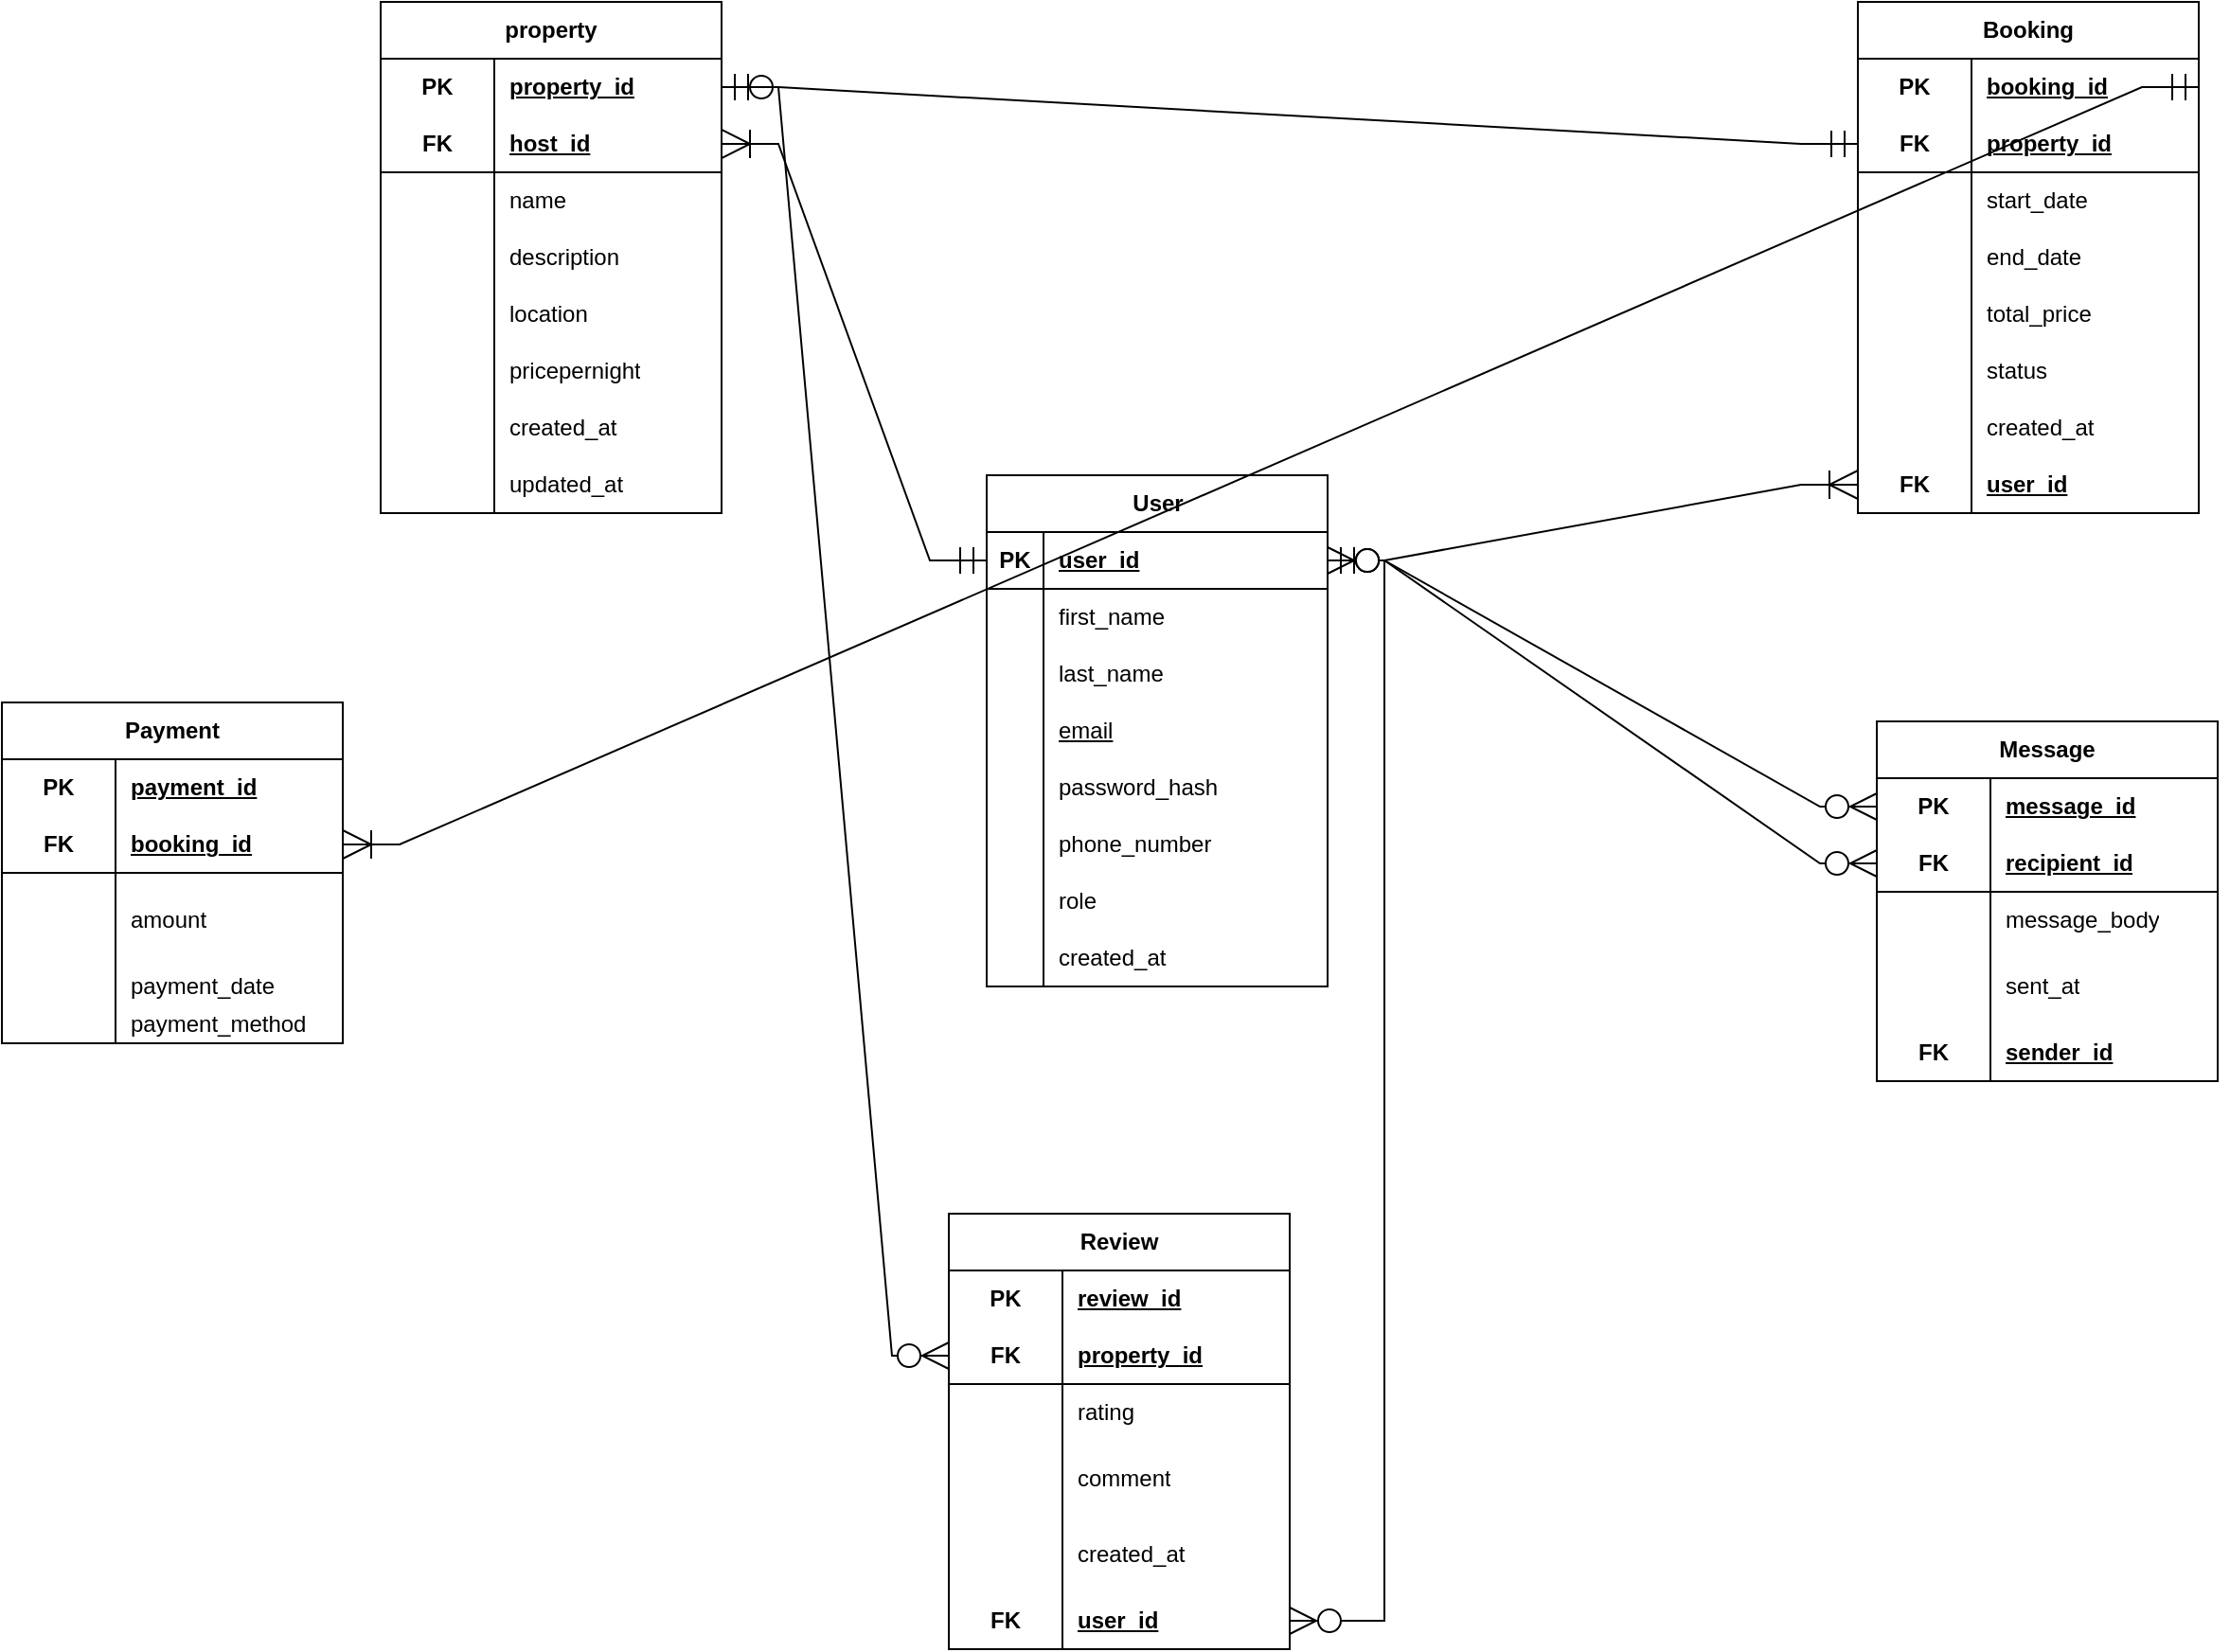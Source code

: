 <mxfile version="28.1.2">
  <diagram name="Page-1" id="nTgNoAx0Y4Q7MEAxv6a3">
    <mxGraphModel dx="1111" dy="509" grid="1" gridSize="10" guides="1" tooltips="1" connect="1" arrows="1" fold="1" page="1" pageScale="0.5" pageWidth="850" pageHeight="1100" math="0" shadow="0">
      <root>
        <mxCell id="0" />
        <mxCell id="1" parent="0" />
        <mxCell id="__OdP_DVCT4EgMqnRxXN-29" value="User" style="shape=table;startSize=30;container=1;collapsible=1;childLayout=tableLayout;fixedRows=1;rowLines=0;fontStyle=1;align=center;resizeLast=1;html=1;" parent="1" vertex="1">
          <mxGeometry x="750" y="280" width="180" height="270" as="geometry" />
        </mxCell>
        <mxCell id="__OdP_DVCT4EgMqnRxXN-30" value="" style="shape=tableRow;horizontal=0;startSize=0;swimlaneHead=0;swimlaneBody=0;fillColor=none;collapsible=0;dropTarget=0;points=[[0,0.5],[1,0.5]];portConstraint=eastwest;top=0;left=0;right=0;bottom=1;" parent="__OdP_DVCT4EgMqnRxXN-29" vertex="1">
          <mxGeometry y="30" width="180" height="30" as="geometry" />
        </mxCell>
        <mxCell id="__OdP_DVCT4EgMqnRxXN-31" value="PK" style="shape=partialRectangle;connectable=0;fillColor=none;top=0;left=0;bottom=0;right=0;fontStyle=1;overflow=hidden;whiteSpace=wrap;html=1;" parent="__OdP_DVCT4EgMqnRxXN-30" vertex="1">
          <mxGeometry width="30" height="30" as="geometry">
            <mxRectangle width="30" height="30" as="alternateBounds" />
          </mxGeometry>
        </mxCell>
        <mxCell id="__OdP_DVCT4EgMqnRxXN-32" value="user_id " style="shape=partialRectangle;connectable=0;fillColor=none;top=0;left=0;bottom=0;right=0;align=left;spacingLeft=6;fontStyle=5;overflow=hidden;whiteSpace=wrap;html=1;" parent="__OdP_DVCT4EgMqnRxXN-30" vertex="1">
          <mxGeometry x="30" width="150" height="30" as="geometry">
            <mxRectangle width="150" height="30" as="alternateBounds" />
          </mxGeometry>
        </mxCell>
        <mxCell id="__OdP_DVCT4EgMqnRxXN-33" value="" style="shape=tableRow;horizontal=0;startSize=0;swimlaneHead=0;swimlaneBody=0;fillColor=none;collapsible=0;dropTarget=0;points=[[0,0.5],[1,0.5]];portConstraint=eastwest;top=0;left=0;right=0;bottom=0;" parent="__OdP_DVCT4EgMqnRxXN-29" vertex="1">
          <mxGeometry y="60" width="180" height="30" as="geometry" />
        </mxCell>
        <mxCell id="__OdP_DVCT4EgMqnRxXN-34" value="" style="shape=partialRectangle;connectable=0;fillColor=none;top=0;left=0;bottom=0;right=0;editable=1;overflow=hidden;whiteSpace=wrap;html=1;" parent="__OdP_DVCT4EgMqnRxXN-33" vertex="1">
          <mxGeometry width="30" height="30" as="geometry">
            <mxRectangle width="30" height="30" as="alternateBounds" />
          </mxGeometry>
        </mxCell>
        <mxCell id="__OdP_DVCT4EgMqnRxXN-35" value="first_name" style="shape=partialRectangle;connectable=0;fillColor=none;top=0;left=0;bottom=0;right=0;align=left;spacingLeft=6;overflow=hidden;whiteSpace=wrap;html=1;" parent="__OdP_DVCT4EgMqnRxXN-33" vertex="1">
          <mxGeometry x="30" width="150" height="30" as="geometry">
            <mxRectangle width="150" height="30" as="alternateBounds" />
          </mxGeometry>
        </mxCell>
        <mxCell id="__OdP_DVCT4EgMqnRxXN-36" value="" style="shape=tableRow;horizontal=0;startSize=0;swimlaneHead=0;swimlaneBody=0;fillColor=none;collapsible=0;dropTarget=0;points=[[0,0.5],[1,0.5]];portConstraint=eastwest;top=0;left=0;right=0;bottom=0;" parent="__OdP_DVCT4EgMqnRxXN-29" vertex="1">
          <mxGeometry y="90" width="180" height="30" as="geometry" />
        </mxCell>
        <mxCell id="__OdP_DVCT4EgMqnRxXN-37" value="" style="shape=partialRectangle;connectable=0;fillColor=none;top=0;left=0;bottom=0;right=0;editable=1;overflow=hidden;whiteSpace=wrap;html=1;" parent="__OdP_DVCT4EgMqnRxXN-36" vertex="1">
          <mxGeometry width="30" height="30" as="geometry">
            <mxRectangle width="30" height="30" as="alternateBounds" />
          </mxGeometry>
        </mxCell>
        <mxCell id="__OdP_DVCT4EgMqnRxXN-38" value="last_name" style="shape=partialRectangle;connectable=0;fillColor=none;top=0;left=0;bottom=0;right=0;align=left;spacingLeft=6;overflow=hidden;whiteSpace=wrap;html=1;" parent="__OdP_DVCT4EgMqnRxXN-36" vertex="1">
          <mxGeometry x="30" width="150" height="30" as="geometry">
            <mxRectangle width="150" height="30" as="alternateBounds" />
          </mxGeometry>
        </mxCell>
        <mxCell id="__OdP_DVCT4EgMqnRxXN-39" value="" style="shape=tableRow;horizontal=0;startSize=0;swimlaneHead=0;swimlaneBody=0;fillColor=none;collapsible=0;dropTarget=0;points=[[0,0.5],[1,0.5]];portConstraint=eastwest;top=0;left=0;right=0;bottom=0;" parent="__OdP_DVCT4EgMqnRxXN-29" vertex="1">
          <mxGeometry y="120" width="180" height="30" as="geometry" />
        </mxCell>
        <mxCell id="__OdP_DVCT4EgMqnRxXN-40" value="" style="shape=partialRectangle;connectable=0;fillColor=none;top=0;left=0;bottom=0;right=0;editable=1;overflow=hidden;whiteSpace=wrap;html=1;" parent="__OdP_DVCT4EgMqnRxXN-39" vertex="1">
          <mxGeometry width="30" height="30" as="geometry">
            <mxRectangle width="30" height="30" as="alternateBounds" />
          </mxGeometry>
        </mxCell>
        <mxCell id="__OdP_DVCT4EgMqnRxXN-41" value="&lt;u&gt;email&lt;/u&gt;" style="shape=partialRectangle;connectable=0;fillColor=none;top=0;left=0;bottom=0;right=0;align=left;spacingLeft=6;overflow=hidden;whiteSpace=wrap;html=1;" parent="__OdP_DVCT4EgMqnRxXN-39" vertex="1">
          <mxGeometry x="30" width="150" height="30" as="geometry">
            <mxRectangle width="150" height="30" as="alternateBounds" />
          </mxGeometry>
        </mxCell>
        <mxCell id="__OdP_DVCT4EgMqnRxXN-120" value="" style="shape=tableRow;horizontal=0;startSize=0;swimlaneHead=0;swimlaneBody=0;fillColor=none;collapsible=0;dropTarget=0;points=[[0,0.5],[1,0.5]];portConstraint=eastwest;top=0;left=0;right=0;bottom=0;" parent="__OdP_DVCT4EgMqnRxXN-29" vertex="1">
          <mxGeometry y="150" width="180" height="30" as="geometry" />
        </mxCell>
        <mxCell id="__OdP_DVCT4EgMqnRxXN-121" value="" style="shape=partialRectangle;connectable=0;fillColor=none;top=0;left=0;bottom=0;right=0;editable=1;overflow=hidden;whiteSpace=wrap;html=1;" parent="__OdP_DVCT4EgMqnRxXN-120" vertex="1">
          <mxGeometry width="30" height="30" as="geometry">
            <mxRectangle width="30" height="30" as="alternateBounds" />
          </mxGeometry>
        </mxCell>
        <mxCell id="__OdP_DVCT4EgMqnRxXN-122" value="password_hash" style="shape=partialRectangle;connectable=0;fillColor=none;top=0;left=0;bottom=0;right=0;align=left;spacingLeft=6;overflow=hidden;whiteSpace=wrap;html=1;" parent="__OdP_DVCT4EgMqnRxXN-120" vertex="1">
          <mxGeometry x="30" width="150" height="30" as="geometry">
            <mxRectangle width="150" height="30" as="alternateBounds" />
          </mxGeometry>
        </mxCell>
        <mxCell id="__OdP_DVCT4EgMqnRxXN-123" value="" style="shape=tableRow;horizontal=0;startSize=0;swimlaneHead=0;swimlaneBody=0;fillColor=none;collapsible=0;dropTarget=0;points=[[0,0.5],[1,0.5]];portConstraint=eastwest;top=0;left=0;right=0;bottom=0;" parent="__OdP_DVCT4EgMqnRxXN-29" vertex="1">
          <mxGeometry y="180" width="180" height="30" as="geometry" />
        </mxCell>
        <mxCell id="__OdP_DVCT4EgMqnRxXN-124" value="" style="shape=partialRectangle;connectable=0;fillColor=none;top=0;left=0;bottom=0;right=0;editable=1;overflow=hidden;whiteSpace=wrap;html=1;" parent="__OdP_DVCT4EgMqnRxXN-123" vertex="1">
          <mxGeometry width="30" height="30" as="geometry">
            <mxRectangle width="30" height="30" as="alternateBounds" />
          </mxGeometry>
        </mxCell>
        <mxCell id="__OdP_DVCT4EgMqnRxXN-125" value="phone_number" style="shape=partialRectangle;connectable=0;fillColor=none;top=0;left=0;bottom=0;right=0;align=left;spacingLeft=6;overflow=hidden;whiteSpace=wrap;html=1;" parent="__OdP_DVCT4EgMqnRxXN-123" vertex="1">
          <mxGeometry x="30" width="150" height="30" as="geometry">
            <mxRectangle width="150" height="30" as="alternateBounds" />
          </mxGeometry>
        </mxCell>
        <mxCell id="__OdP_DVCT4EgMqnRxXN-126" value="" style="shape=tableRow;horizontal=0;startSize=0;swimlaneHead=0;swimlaneBody=0;fillColor=none;collapsible=0;dropTarget=0;points=[[0,0.5],[1,0.5]];portConstraint=eastwest;top=0;left=0;right=0;bottom=0;" parent="__OdP_DVCT4EgMqnRxXN-29" vertex="1">
          <mxGeometry y="210" width="180" height="30" as="geometry" />
        </mxCell>
        <mxCell id="__OdP_DVCT4EgMqnRxXN-127" value="" style="shape=partialRectangle;connectable=0;fillColor=none;top=0;left=0;bottom=0;right=0;editable=1;overflow=hidden;whiteSpace=wrap;html=1;" parent="__OdP_DVCT4EgMqnRxXN-126" vertex="1">
          <mxGeometry width="30" height="30" as="geometry">
            <mxRectangle width="30" height="30" as="alternateBounds" />
          </mxGeometry>
        </mxCell>
        <mxCell id="__OdP_DVCT4EgMqnRxXN-128" value="role" style="shape=partialRectangle;connectable=0;fillColor=none;top=0;left=0;bottom=0;right=0;align=left;spacingLeft=6;overflow=hidden;whiteSpace=wrap;html=1;" parent="__OdP_DVCT4EgMqnRxXN-126" vertex="1">
          <mxGeometry x="30" width="150" height="30" as="geometry">
            <mxRectangle width="150" height="30" as="alternateBounds" />
          </mxGeometry>
        </mxCell>
        <mxCell id="__OdP_DVCT4EgMqnRxXN-129" value="" style="shape=tableRow;horizontal=0;startSize=0;swimlaneHead=0;swimlaneBody=0;fillColor=none;collapsible=0;dropTarget=0;points=[[0,0.5],[1,0.5]];portConstraint=eastwest;top=0;left=0;right=0;bottom=0;" parent="__OdP_DVCT4EgMqnRxXN-29" vertex="1">
          <mxGeometry y="240" width="180" height="30" as="geometry" />
        </mxCell>
        <mxCell id="__OdP_DVCT4EgMqnRxXN-130" value="" style="shape=partialRectangle;connectable=0;fillColor=none;top=0;left=0;bottom=0;right=0;editable=1;overflow=hidden;whiteSpace=wrap;html=1;" parent="__OdP_DVCT4EgMqnRxXN-129" vertex="1">
          <mxGeometry width="30" height="30" as="geometry">
            <mxRectangle width="30" height="30" as="alternateBounds" />
          </mxGeometry>
        </mxCell>
        <mxCell id="__OdP_DVCT4EgMqnRxXN-131" value="created_at" style="shape=partialRectangle;connectable=0;fillColor=none;top=0;left=0;bottom=0;right=0;align=left;spacingLeft=6;overflow=hidden;whiteSpace=wrap;html=1;" parent="__OdP_DVCT4EgMqnRxXN-129" vertex="1">
          <mxGeometry x="30" width="150" height="30" as="geometry">
            <mxRectangle width="150" height="30" as="alternateBounds" />
          </mxGeometry>
        </mxCell>
        <mxCell id="__OdP_DVCT4EgMqnRxXN-55" value="property" style="shape=table;startSize=30;container=1;collapsible=1;childLayout=tableLayout;fixedRows=1;rowLines=0;fontStyle=1;align=center;resizeLast=1;html=1;whiteSpace=wrap;" parent="1" vertex="1">
          <mxGeometry x="430" y="30" width="180" height="270" as="geometry" />
        </mxCell>
        <mxCell id="__OdP_DVCT4EgMqnRxXN-56" value="" style="shape=tableRow;horizontal=0;startSize=0;swimlaneHead=0;swimlaneBody=0;fillColor=none;collapsible=0;dropTarget=0;points=[[0,0.5],[1,0.5]];portConstraint=eastwest;top=0;left=0;right=0;bottom=0;html=1;" parent="__OdP_DVCT4EgMqnRxXN-55" vertex="1">
          <mxGeometry y="30" width="180" height="30" as="geometry" />
        </mxCell>
        <mxCell id="__OdP_DVCT4EgMqnRxXN-57" value="PK" style="shape=partialRectangle;connectable=0;fillColor=none;top=0;left=0;bottom=0;right=0;fontStyle=1;overflow=hidden;html=1;whiteSpace=wrap;" parent="__OdP_DVCT4EgMqnRxXN-56" vertex="1">
          <mxGeometry width="60" height="30" as="geometry">
            <mxRectangle width="60" height="30" as="alternateBounds" />
          </mxGeometry>
        </mxCell>
        <mxCell id="__OdP_DVCT4EgMqnRxXN-58" value="property_id" style="shape=partialRectangle;connectable=0;fillColor=none;top=0;left=0;bottom=0;right=0;align=left;spacingLeft=6;fontStyle=5;overflow=hidden;html=1;whiteSpace=wrap;" parent="__OdP_DVCT4EgMqnRxXN-56" vertex="1">
          <mxGeometry x="60" width="120" height="30" as="geometry">
            <mxRectangle width="120" height="30" as="alternateBounds" />
          </mxGeometry>
        </mxCell>
        <mxCell id="__OdP_DVCT4EgMqnRxXN-59" value="" style="shape=tableRow;horizontal=0;startSize=0;swimlaneHead=0;swimlaneBody=0;fillColor=none;collapsible=0;dropTarget=0;points=[[0,0.5],[1,0.5]];portConstraint=eastwest;top=0;left=0;right=0;bottom=1;html=1;" parent="__OdP_DVCT4EgMqnRxXN-55" vertex="1">
          <mxGeometry y="60" width="180" height="30" as="geometry" />
        </mxCell>
        <mxCell id="__OdP_DVCT4EgMqnRxXN-60" value="FK" style="shape=partialRectangle;connectable=0;fillColor=none;top=0;left=0;bottom=0;right=0;fontStyle=1;overflow=hidden;html=1;whiteSpace=wrap;" parent="__OdP_DVCT4EgMqnRxXN-59" vertex="1">
          <mxGeometry width="60" height="30" as="geometry">
            <mxRectangle width="60" height="30" as="alternateBounds" />
          </mxGeometry>
        </mxCell>
        <mxCell id="__OdP_DVCT4EgMqnRxXN-61" value="host_id" style="shape=partialRectangle;connectable=0;fillColor=none;top=0;left=0;bottom=0;right=0;align=left;spacingLeft=6;fontStyle=5;overflow=hidden;html=1;whiteSpace=wrap;" parent="__OdP_DVCT4EgMqnRxXN-59" vertex="1">
          <mxGeometry x="60" width="120" height="30" as="geometry">
            <mxRectangle width="120" height="30" as="alternateBounds" />
          </mxGeometry>
        </mxCell>
        <mxCell id="__OdP_DVCT4EgMqnRxXN-62" value="" style="shape=tableRow;horizontal=0;startSize=0;swimlaneHead=0;swimlaneBody=0;fillColor=none;collapsible=0;dropTarget=0;points=[[0,0.5],[1,0.5]];portConstraint=eastwest;top=0;left=0;right=0;bottom=0;html=1;" parent="__OdP_DVCT4EgMqnRxXN-55" vertex="1">
          <mxGeometry y="90" width="180" height="30" as="geometry" />
        </mxCell>
        <mxCell id="__OdP_DVCT4EgMqnRxXN-63" value="" style="shape=partialRectangle;connectable=0;fillColor=none;top=0;left=0;bottom=0;right=0;editable=1;overflow=hidden;html=1;whiteSpace=wrap;" parent="__OdP_DVCT4EgMqnRxXN-62" vertex="1">
          <mxGeometry width="60" height="30" as="geometry">
            <mxRectangle width="60" height="30" as="alternateBounds" />
          </mxGeometry>
        </mxCell>
        <mxCell id="__OdP_DVCT4EgMqnRxXN-64" value="name" style="shape=partialRectangle;connectable=0;fillColor=none;top=0;left=0;bottom=0;right=0;align=left;spacingLeft=6;overflow=hidden;html=1;whiteSpace=wrap;" parent="__OdP_DVCT4EgMqnRxXN-62" vertex="1">
          <mxGeometry x="60" width="120" height="30" as="geometry">
            <mxRectangle width="120" height="30" as="alternateBounds" />
          </mxGeometry>
        </mxCell>
        <mxCell id="__OdP_DVCT4EgMqnRxXN-65" value="" style="shape=tableRow;horizontal=0;startSize=0;swimlaneHead=0;swimlaneBody=0;fillColor=none;collapsible=0;dropTarget=0;points=[[0,0.5],[1,0.5]];portConstraint=eastwest;top=0;left=0;right=0;bottom=0;html=1;" parent="__OdP_DVCT4EgMqnRxXN-55" vertex="1">
          <mxGeometry y="120" width="180" height="30" as="geometry" />
        </mxCell>
        <mxCell id="__OdP_DVCT4EgMqnRxXN-66" value="" style="shape=partialRectangle;connectable=0;fillColor=none;top=0;left=0;bottom=0;right=0;editable=1;overflow=hidden;html=1;whiteSpace=wrap;" parent="__OdP_DVCT4EgMqnRxXN-65" vertex="1">
          <mxGeometry width="60" height="30" as="geometry">
            <mxRectangle width="60" height="30" as="alternateBounds" />
          </mxGeometry>
        </mxCell>
        <mxCell id="__OdP_DVCT4EgMqnRxXN-67" value="description" style="shape=partialRectangle;connectable=0;fillColor=none;top=0;left=0;bottom=0;right=0;align=left;spacingLeft=6;overflow=hidden;html=1;whiteSpace=wrap;" parent="__OdP_DVCT4EgMqnRxXN-65" vertex="1">
          <mxGeometry x="60" width="120" height="30" as="geometry">
            <mxRectangle width="120" height="30" as="alternateBounds" />
          </mxGeometry>
        </mxCell>
        <mxCell id="__OdP_DVCT4EgMqnRxXN-132" value="" style="shape=tableRow;horizontal=0;startSize=0;swimlaneHead=0;swimlaneBody=0;fillColor=none;collapsible=0;dropTarget=0;points=[[0,0.5],[1,0.5]];portConstraint=eastwest;top=0;left=0;right=0;bottom=0;html=1;" parent="__OdP_DVCT4EgMqnRxXN-55" vertex="1">
          <mxGeometry y="150" width="180" height="30" as="geometry" />
        </mxCell>
        <mxCell id="__OdP_DVCT4EgMqnRxXN-133" value="" style="shape=partialRectangle;connectable=0;fillColor=none;top=0;left=0;bottom=0;right=0;editable=1;overflow=hidden;html=1;whiteSpace=wrap;" parent="__OdP_DVCT4EgMqnRxXN-132" vertex="1">
          <mxGeometry width="60" height="30" as="geometry">
            <mxRectangle width="60" height="30" as="alternateBounds" />
          </mxGeometry>
        </mxCell>
        <mxCell id="__OdP_DVCT4EgMqnRxXN-134" value="location" style="shape=partialRectangle;connectable=0;fillColor=none;top=0;left=0;bottom=0;right=0;align=left;spacingLeft=6;overflow=hidden;html=1;whiteSpace=wrap;" parent="__OdP_DVCT4EgMqnRxXN-132" vertex="1">
          <mxGeometry x="60" width="120" height="30" as="geometry">
            <mxRectangle width="120" height="30" as="alternateBounds" />
          </mxGeometry>
        </mxCell>
        <mxCell id="__OdP_DVCT4EgMqnRxXN-135" value="" style="shape=tableRow;horizontal=0;startSize=0;swimlaneHead=0;swimlaneBody=0;fillColor=none;collapsible=0;dropTarget=0;points=[[0,0.5],[1,0.5]];portConstraint=eastwest;top=0;left=0;right=0;bottom=0;html=1;" parent="__OdP_DVCT4EgMqnRxXN-55" vertex="1">
          <mxGeometry y="180" width="180" height="30" as="geometry" />
        </mxCell>
        <mxCell id="__OdP_DVCT4EgMqnRxXN-136" value="" style="shape=partialRectangle;connectable=0;fillColor=none;top=0;left=0;bottom=0;right=0;editable=1;overflow=hidden;html=1;whiteSpace=wrap;" parent="__OdP_DVCT4EgMqnRxXN-135" vertex="1">
          <mxGeometry width="60" height="30" as="geometry">
            <mxRectangle width="60" height="30" as="alternateBounds" />
          </mxGeometry>
        </mxCell>
        <mxCell id="__OdP_DVCT4EgMqnRxXN-137" value="pricepernight" style="shape=partialRectangle;connectable=0;fillColor=none;top=0;left=0;bottom=0;right=0;align=left;spacingLeft=6;overflow=hidden;html=1;whiteSpace=wrap;" parent="__OdP_DVCT4EgMqnRxXN-135" vertex="1">
          <mxGeometry x="60" width="120" height="30" as="geometry">
            <mxRectangle width="120" height="30" as="alternateBounds" />
          </mxGeometry>
        </mxCell>
        <mxCell id="__OdP_DVCT4EgMqnRxXN-138" value="" style="shape=tableRow;horizontal=0;startSize=0;swimlaneHead=0;swimlaneBody=0;fillColor=none;collapsible=0;dropTarget=0;points=[[0,0.5],[1,0.5]];portConstraint=eastwest;top=0;left=0;right=0;bottom=0;html=1;" parent="__OdP_DVCT4EgMqnRxXN-55" vertex="1">
          <mxGeometry y="210" width="180" height="30" as="geometry" />
        </mxCell>
        <mxCell id="__OdP_DVCT4EgMqnRxXN-139" value="" style="shape=partialRectangle;connectable=0;fillColor=none;top=0;left=0;bottom=0;right=0;editable=1;overflow=hidden;html=1;whiteSpace=wrap;" parent="__OdP_DVCT4EgMqnRxXN-138" vertex="1">
          <mxGeometry width="60" height="30" as="geometry">
            <mxRectangle width="60" height="30" as="alternateBounds" />
          </mxGeometry>
        </mxCell>
        <mxCell id="__OdP_DVCT4EgMqnRxXN-140" value="created_at" style="shape=partialRectangle;connectable=0;fillColor=none;top=0;left=0;bottom=0;right=0;align=left;spacingLeft=6;overflow=hidden;html=1;whiteSpace=wrap;" parent="__OdP_DVCT4EgMqnRxXN-138" vertex="1">
          <mxGeometry x="60" width="120" height="30" as="geometry">
            <mxRectangle width="120" height="30" as="alternateBounds" />
          </mxGeometry>
        </mxCell>
        <mxCell id="__OdP_DVCT4EgMqnRxXN-141" value="" style="shape=tableRow;horizontal=0;startSize=0;swimlaneHead=0;swimlaneBody=0;fillColor=none;collapsible=0;dropTarget=0;points=[[0,0.5],[1,0.5]];portConstraint=eastwest;top=0;left=0;right=0;bottom=0;html=1;" parent="__OdP_DVCT4EgMqnRxXN-55" vertex="1">
          <mxGeometry y="240" width="180" height="30" as="geometry" />
        </mxCell>
        <mxCell id="__OdP_DVCT4EgMqnRxXN-142" value="" style="shape=partialRectangle;connectable=0;fillColor=none;top=0;left=0;bottom=0;right=0;editable=1;overflow=hidden;html=1;whiteSpace=wrap;" parent="__OdP_DVCT4EgMqnRxXN-141" vertex="1">
          <mxGeometry width="60" height="30" as="geometry">
            <mxRectangle width="60" height="30" as="alternateBounds" />
          </mxGeometry>
        </mxCell>
        <mxCell id="__OdP_DVCT4EgMqnRxXN-143" value="updated_at" style="shape=partialRectangle;connectable=0;fillColor=none;top=0;left=0;bottom=0;right=0;align=left;spacingLeft=6;overflow=hidden;html=1;whiteSpace=wrap;" parent="__OdP_DVCT4EgMqnRxXN-141" vertex="1">
          <mxGeometry x="60" width="120" height="30" as="geometry">
            <mxRectangle width="120" height="30" as="alternateBounds" />
          </mxGeometry>
        </mxCell>
        <mxCell id="__OdP_DVCT4EgMqnRxXN-68" value="Payment" style="shape=table;startSize=30;container=1;collapsible=1;childLayout=tableLayout;fixedRows=1;rowLines=0;fontStyle=1;align=center;resizeLast=1;html=1;whiteSpace=wrap;" parent="1" vertex="1">
          <mxGeometry x="230" y="400" width="180" height="180" as="geometry" />
        </mxCell>
        <mxCell id="__OdP_DVCT4EgMqnRxXN-69" value="" style="shape=tableRow;horizontal=0;startSize=0;swimlaneHead=0;swimlaneBody=0;fillColor=none;collapsible=0;dropTarget=0;points=[[0,0.5],[1,0.5]];portConstraint=eastwest;top=0;left=0;right=0;bottom=0;html=1;" parent="__OdP_DVCT4EgMqnRxXN-68" vertex="1">
          <mxGeometry y="30" width="180" height="30" as="geometry" />
        </mxCell>
        <mxCell id="__OdP_DVCT4EgMqnRxXN-70" value="PK" style="shape=partialRectangle;connectable=0;fillColor=none;top=0;left=0;bottom=0;right=0;fontStyle=1;overflow=hidden;html=1;whiteSpace=wrap;" parent="__OdP_DVCT4EgMqnRxXN-69" vertex="1">
          <mxGeometry width="60" height="30" as="geometry">
            <mxRectangle width="60" height="30" as="alternateBounds" />
          </mxGeometry>
        </mxCell>
        <mxCell id="__OdP_DVCT4EgMqnRxXN-71" value="payment_id" style="shape=partialRectangle;connectable=0;fillColor=none;top=0;left=0;bottom=0;right=0;align=left;spacingLeft=6;fontStyle=5;overflow=hidden;html=1;whiteSpace=wrap;" parent="__OdP_DVCT4EgMqnRxXN-69" vertex="1">
          <mxGeometry x="60" width="120" height="30" as="geometry">
            <mxRectangle width="120" height="30" as="alternateBounds" />
          </mxGeometry>
        </mxCell>
        <mxCell id="__OdP_DVCT4EgMqnRxXN-72" value="" style="shape=tableRow;horizontal=0;startSize=0;swimlaneHead=0;swimlaneBody=0;fillColor=none;collapsible=0;dropTarget=0;points=[[0,0.5],[1,0.5]];portConstraint=eastwest;top=0;left=0;right=0;bottom=1;html=1;" parent="__OdP_DVCT4EgMqnRxXN-68" vertex="1">
          <mxGeometry y="60" width="180" height="30" as="geometry" />
        </mxCell>
        <mxCell id="__OdP_DVCT4EgMqnRxXN-73" value="FK" style="shape=partialRectangle;connectable=0;fillColor=none;top=0;left=0;bottom=0;right=0;fontStyle=1;overflow=hidden;html=1;whiteSpace=wrap;" parent="__OdP_DVCT4EgMqnRxXN-72" vertex="1">
          <mxGeometry width="60" height="30" as="geometry">
            <mxRectangle width="60" height="30" as="alternateBounds" />
          </mxGeometry>
        </mxCell>
        <mxCell id="__OdP_DVCT4EgMqnRxXN-74" value="booking_id" style="shape=partialRectangle;connectable=0;fillColor=none;top=0;left=0;bottom=0;right=0;align=left;spacingLeft=6;fontStyle=5;overflow=hidden;html=1;whiteSpace=wrap;" parent="__OdP_DVCT4EgMqnRxXN-72" vertex="1">
          <mxGeometry x="60" width="120" height="30" as="geometry">
            <mxRectangle width="120" height="30" as="alternateBounds" />
          </mxGeometry>
        </mxCell>
        <mxCell id="__OdP_DVCT4EgMqnRxXN-75" value="" style="shape=tableRow;horizontal=0;startSize=0;swimlaneHead=0;swimlaneBody=0;fillColor=none;collapsible=0;dropTarget=0;points=[[0,0.5],[1,0.5]];portConstraint=eastwest;top=0;left=0;right=0;bottom=0;html=1;" parent="__OdP_DVCT4EgMqnRxXN-68" vertex="1">
          <mxGeometry y="90" width="180" height="50" as="geometry" />
        </mxCell>
        <mxCell id="__OdP_DVCT4EgMqnRxXN-76" value="" style="shape=partialRectangle;connectable=0;fillColor=none;top=0;left=0;bottom=0;right=0;editable=1;overflow=hidden;html=1;whiteSpace=wrap;" parent="__OdP_DVCT4EgMqnRxXN-75" vertex="1">
          <mxGeometry width="60" height="50" as="geometry">
            <mxRectangle width="60" height="50" as="alternateBounds" />
          </mxGeometry>
        </mxCell>
        <mxCell id="__OdP_DVCT4EgMqnRxXN-77" value="amount" style="shape=partialRectangle;connectable=0;fillColor=none;top=0;left=0;bottom=0;right=0;align=left;spacingLeft=6;overflow=hidden;html=1;whiteSpace=wrap;" parent="__OdP_DVCT4EgMqnRxXN-75" vertex="1">
          <mxGeometry x="60" width="120" height="50" as="geometry">
            <mxRectangle width="120" height="50" as="alternateBounds" />
          </mxGeometry>
        </mxCell>
        <mxCell id="__OdP_DVCT4EgMqnRxXN-78" value="" style="shape=tableRow;horizontal=0;startSize=0;swimlaneHead=0;swimlaneBody=0;fillColor=none;collapsible=0;dropTarget=0;points=[[0,0.5],[1,0.5]];portConstraint=eastwest;top=0;left=0;right=0;bottom=0;html=1;" parent="__OdP_DVCT4EgMqnRxXN-68" vertex="1">
          <mxGeometry y="140" width="180" height="20" as="geometry" />
        </mxCell>
        <mxCell id="__OdP_DVCT4EgMqnRxXN-79" value="" style="shape=partialRectangle;connectable=0;fillColor=none;top=0;left=0;bottom=0;right=0;editable=1;overflow=hidden;html=1;whiteSpace=wrap;" parent="__OdP_DVCT4EgMqnRxXN-78" vertex="1">
          <mxGeometry width="60" height="20" as="geometry">
            <mxRectangle width="60" height="20" as="alternateBounds" />
          </mxGeometry>
        </mxCell>
        <mxCell id="__OdP_DVCT4EgMqnRxXN-80" value="payment_date" style="shape=partialRectangle;connectable=0;fillColor=none;top=0;left=0;bottom=0;right=0;align=left;spacingLeft=6;overflow=hidden;html=1;whiteSpace=wrap;" parent="__OdP_DVCT4EgMqnRxXN-78" vertex="1">
          <mxGeometry x="60" width="120" height="20" as="geometry">
            <mxRectangle width="120" height="20" as="alternateBounds" />
          </mxGeometry>
        </mxCell>
        <mxCell id="__OdP_DVCT4EgMqnRxXN-153" value="" style="shape=tableRow;horizontal=0;startSize=0;swimlaneHead=0;swimlaneBody=0;fillColor=none;collapsible=0;dropTarget=0;points=[[0,0.5],[1,0.5]];portConstraint=eastwest;top=0;left=0;right=0;bottom=0;html=1;" parent="__OdP_DVCT4EgMqnRxXN-68" vertex="1">
          <mxGeometry y="160" width="180" height="20" as="geometry" />
        </mxCell>
        <mxCell id="__OdP_DVCT4EgMqnRxXN-154" value="" style="shape=partialRectangle;connectable=0;fillColor=none;top=0;left=0;bottom=0;right=0;editable=1;overflow=hidden;html=1;whiteSpace=wrap;" parent="__OdP_DVCT4EgMqnRxXN-153" vertex="1">
          <mxGeometry width="60" height="20" as="geometry">
            <mxRectangle width="60" height="20" as="alternateBounds" />
          </mxGeometry>
        </mxCell>
        <mxCell id="__OdP_DVCT4EgMqnRxXN-155" value="payment_method" style="shape=partialRectangle;connectable=0;fillColor=none;top=0;left=0;bottom=0;right=0;align=left;spacingLeft=6;overflow=hidden;html=1;whiteSpace=wrap;" parent="__OdP_DVCT4EgMqnRxXN-153" vertex="1">
          <mxGeometry x="60" width="120" height="20" as="geometry">
            <mxRectangle width="120" height="20" as="alternateBounds" />
          </mxGeometry>
        </mxCell>
        <mxCell id="__OdP_DVCT4EgMqnRxXN-81" value="Review" style="shape=table;startSize=30;container=1;collapsible=1;childLayout=tableLayout;fixedRows=1;rowLines=0;fontStyle=1;align=center;resizeLast=1;html=1;whiteSpace=wrap;" parent="1" vertex="1">
          <mxGeometry x="730" y="670" width="180" height="230" as="geometry" />
        </mxCell>
        <mxCell id="__OdP_DVCT4EgMqnRxXN-82" value="" style="shape=tableRow;horizontal=0;startSize=0;swimlaneHead=0;swimlaneBody=0;fillColor=none;collapsible=0;dropTarget=0;points=[[0,0.5],[1,0.5]];portConstraint=eastwest;top=0;left=0;right=0;bottom=0;html=1;" parent="__OdP_DVCT4EgMqnRxXN-81" vertex="1">
          <mxGeometry y="30" width="180" height="30" as="geometry" />
        </mxCell>
        <mxCell id="__OdP_DVCT4EgMqnRxXN-83" value="PK" style="shape=partialRectangle;connectable=0;fillColor=none;top=0;left=0;bottom=0;right=0;fontStyle=1;overflow=hidden;html=1;whiteSpace=wrap;" parent="__OdP_DVCT4EgMqnRxXN-82" vertex="1">
          <mxGeometry width="60" height="30" as="geometry">
            <mxRectangle width="60" height="30" as="alternateBounds" />
          </mxGeometry>
        </mxCell>
        <mxCell id="__OdP_DVCT4EgMqnRxXN-84" value="review_id" style="shape=partialRectangle;connectable=0;fillColor=none;top=0;left=0;bottom=0;right=0;align=left;spacingLeft=6;fontStyle=5;overflow=hidden;html=1;whiteSpace=wrap;" parent="__OdP_DVCT4EgMqnRxXN-82" vertex="1">
          <mxGeometry x="60" width="120" height="30" as="geometry">
            <mxRectangle width="120" height="30" as="alternateBounds" />
          </mxGeometry>
        </mxCell>
        <mxCell id="__OdP_DVCT4EgMqnRxXN-85" value="" style="shape=tableRow;horizontal=0;startSize=0;swimlaneHead=0;swimlaneBody=0;fillColor=none;collapsible=0;dropTarget=0;points=[[0,0.5],[1,0.5]];portConstraint=eastwest;top=0;left=0;right=0;bottom=1;html=1;" parent="__OdP_DVCT4EgMqnRxXN-81" vertex="1">
          <mxGeometry y="60" width="180" height="30" as="geometry" />
        </mxCell>
        <mxCell id="__OdP_DVCT4EgMqnRxXN-86" value="FK" style="shape=partialRectangle;connectable=0;fillColor=none;top=0;left=0;bottom=0;right=0;fontStyle=1;overflow=hidden;html=1;whiteSpace=wrap;" parent="__OdP_DVCT4EgMqnRxXN-85" vertex="1">
          <mxGeometry width="60" height="30" as="geometry">
            <mxRectangle width="60" height="30" as="alternateBounds" />
          </mxGeometry>
        </mxCell>
        <mxCell id="__OdP_DVCT4EgMqnRxXN-87" value="property_id" style="shape=partialRectangle;connectable=0;fillColor=none;top=0;left=0;bottom=0;right=0;align=left;spacingLeft=6;fontStyle=5;overflow=hidden;html=1;whiteSpace=wrap;" parent="__OdP_DVCT4EgMqnRxXN-85" vertex="1">
          <mxGeometry x="60" width="120" height="30" as="geometry">
            <mxRectangle width="120" height="30" as="alternateBounds" />
          </mxGeometry>
        </mxCell>
        <mxCell id="__OdP_DVCT4EgMqnRxXN-88" value="" style="shape=tableRow;horizontal=0;startSize=0;swimlaneHead=0;swimlaneBody=0;fillColor=none;collapsible=0;dropTarget=0;points=[[0,0.5],[1,0.5]];portConstraint=eastwest;top=0;left=0;right=0;bottom=0;html=1;" parent="__OdP_DVCT4EgMqnRxXN-81" vertex="1">
          <mxGeometry y="90" width="180" height="30" as="geometry" />
        </mxCell>
        <mxCell id="__OdP_DVCT4EgMqnRxXN-89" value="" style="shape=partialRectangle;connectable=0;fillColor=none;top=0;left=0;bottom=0;right=0;editable=1;overflow=hidden;html=1;whiteSpace=wrap;" parent="__OdP_DVCT4EgMqnRxXN-88" vertex="1">
          <mxGeometry width="60" height="30" as="geometry">
            <mxRectangle width="60" height="30" as="alternateBounds" />
          </mxGeometry>
        </mxCell>
        <mxCell id="__OdP_DVCT4EgMqnRxXN-90" value="rating" style="shape=partialRectangle;connectable=0;fillColor=none;top=0;left=0;bottom=0;right=0;align=left;spacingLeft=6;overflow=hidden;html=1;whiteSpace=wrap;" parent="__OdP_DVCT4EgMqnRxXN-88" vertex="1">
          <mxGeometry x="60" width="120" height="30" as="geometry">
            <mxRectangle width="120" height="30" as="alternateBounds" />
          </mxGeometry>
        </mxCell>
        <mxCell id="__OdP_DVCT4EgMqnRxXN-91" value="" style="shape=tableRow;horizontal=0;startSize=0;swimlaneHead=0;swimlaneBody=0;fillColor=none;collapsible=0;dropTarget=0;points=[[0,0.5],[1,0.5]];portConstraint=eastwest;top=0;left=0;right=0;bottom=0;html=1;" parent="__OdP_DVCT4EgMqnRxXN-81" vertex="1">
          <mxGeometry y="120" width="180" height="40" as="geometry" />
        </mxCell>
        <mxCell id="__OdP_DVCT4EgMqnRxXN-92" value="" style="shape=partialRectangle;connectable=0;fillColor=none;top=0;left=0;bottom=0;right=0;editable=1;overflow=hidden;html=1;whiteSpace=wrap;" parent="__OdP_DVCT4EgMqnRxXN-91" vertex="1">
          <mxGeometry width="60" height="40" as="geometry">
            <mxRectangle width="60" height="40" as="alternateBounds" />
          </mxGeometry>
        </mxCell>
        <mxCell id="__OdP_DVCT4EgMqnRxXN-93" value="comment" style="shape=partialRectangle;connectable=0;fillColor=none;top=0;left=0;bottom=0;right=0;align=left;spacingLeft=6;overflow=hidden;html=1;whiteSpace=wrap;" parent="__OdP_DVCT4EgMqnRxXN-91" vertex="1">
          <mxGeometry x="60" width="120" height="40" as="geometry">
            <mxRectangle width="120" height="40" as="alternateBounds" />
          </mxGeometry>
        </mxCell>
        <mxCell id="__OdP_DVCT4EgMqnRxXN-156" value="" style="shape=tableRow;horizontal=0;startSize=0;swimlaneHead=0;swimlaneBody=0;fillColor=none;collapsible=0;dropTarget=0;points=[[0,0.5],[1,0.5]];portConstraint=eastwest;top=0;left=0;right=0;bottom=0;html=1;" parent="__OdP_DVCT4EgMqnRxXN-81" vertex="1">
          <mxGeometry y="160" width="180" height="40" as="geometry" />
        </mxCell>
        <mxCell id="__OdP_DVCT4EgMqnRxXN-157" value="" style="shape=partialRectangle;connectable=0;fillColor=none;top=0;left=0;bottom=0;right=0;editable=1;overflow=hidden;html=1;whiteSpace=wrap;" parent="__OdP_DVCT4EgMqnRxXN-156" vertex="1">
          <mxGeometry width="60" height="40" as="geometry">
            <mxRectangle width="60" height="40" as="alternateBounds" />
          </mxGeometry>
        </mxCell>
        <mxCell id="__OdP_DVCT4EgMqnRxXN-158" value="created_at" style="shape=partialRectangle;connectable=0;fillColor=none;top=0;left=0;bottom=0;right=0;align=left;spacingLeft=6;overflow=hidden;html=1;whiteSpace=wrap;" parent="__OdP_DVCT4EgMqnRxXN-156" vertex="1">
          <mxGeometry x="60" width="120" height="40" as="geometry">
            <mxRectangle width="120" height="40" as="alternateBounds" />
          </mxGeometry>
        </mxCell>
        <mxCell id="0lB7NRohcE0APdvGw2L_-54" value="" style="shape=tableRow;horizontal=0;startSize=0;swimlaneHead=0;swimlaneBody=0;fillColor=none;collapsible=0;dropTarget=0;points=[[0,0.5],[1,0.5]];portConstraint=eastwest;top=0;left=0;right=0;bottom=1;html=1;" vertex="1" parent="__OdP_DVCT4EgMqnRxXN-81">
          <mxGeometry y="200" width="180" height="30" as="geometry" />
        </mxCell>
        <mxCell id="0lB7NRohcE0APdvGw2L_-55" value="FK" style="shape=partialRectangle;connectable=0;fillColor=none;top=0;left=0;bottom=0;right=0;fontStyle=1;overflow=hidden;html=1;whiteSpace=wrap;" vertex="1" parent="0lB7NRohcE0APdvGw2L_-54">
          <mxGeometry width="60" height="30" as="geometry">
            <mxRectangle width="60" height="30" as="alternateBounds" />
          </mxGeometry>
        </mxCell>
        <mxCell id="0lB7NRohcE0APdvGw2L_-56" value="user_id" style="shape=partialRectangle;connectable=0;fillColor=none;top=0;left=0;bottom=0;right=0;align=left;spacingLeft=6;fontStyle=5;overflow=hidden;html=1;whiteSpace=wrap;" vertex="1" parent="0lB7NRohcE0APdvGw2L_-54">
          <mxGeometry x="60" width="120" height="30" as="geometry">
            <mxRectangle width="120" height="30" as="alternateBounds" />
          </mxGeometry>
        </mxCell>
        <mxCell id="__OdP_DVCT4EgMqnRxXN-94" value="Booking" style="shape=table;startSize=30;container=1;collapsible=1;childLayout=tableLayout;fixedRows=1;rowLines=0;fontStyle=1;align=center;resizeLast=1;html=1;whiteSpace=wrap;" parent="1" vertex="1">
          <mxGeometry x="1210" y="30" width="180" height="270" as="geometry" />
        </mxCell>
        <mxCell id="__OdP_DVCT4EgMqnRxXN-95" value="" style="shape=tableRow;horizontal=0;startSize=0;swimlaneHead=0;swimlaneBody=0;fillColor=none;collapsible=0;dropTarget=0;points=[[0,0.5],[1,0.5]];portConstraint=eastwest;top=0;left=0;right=0;bottom=0;html=1;" parent="__OdP_DVCT4EgMqnRxXN-94" vertex="1">
          <mxGeometry y="30" width="180" height="30" as="geometry" />
        </mxCell>
        <mxCell id="__OdP_DVCT4EgMqnRxXN-96" value="PK" style="shape=partialRectangle;connectable=0;fillColor=none;top=0;left=0;bottom=0;right=0;fontStyle=1;overflow=hidden;html=1;whiteSpace=wrap;" parent="__OdP_DVCT4EgMqnRxXN-95" vertex="1">
          <mxGeometry width="60" height="30" as="geometry">
            <mxRectangle width="60" height="30" as="alternateBounds" />
          </mxGeometry>
        </mxCell>
        <mxCell id="__OdP_DVCT4EgMqnRxXN-97" value="booking_id" style="shape=partialRectangle;connectable=0;fillColor=none;top=0;left=0;bottom=0;right=0;align=left;spacingLeft=6;fontStyle=5;overflow=hidden;html=1;whiteSpace=wrap;" parent="__OdP_DVCT4EgMqnRxXN-95" vertex="1">
          <mxGeometry x="60" width="120" height="30" as="geometry">
            <mxRectangle width="120" height="30" as="alternateBounds" />
          </mxGeometry>
        </mxCell>
        <mxCell id="__OdP_DVCT4EgMqnRxXN-98" value="" style="shape=tableRow;horizontal=0;startSize=0;swimlaneHead=0;swimlaneBody=0;fillColor=none;collapsible=0;dropTarget=0;points=[[0,0.5],[1,0.5]];portConstraint=eastwest;top=0;left=0;right=0;bottom=1;html=1;" parent="__OdP_DVCT4EgMqnRxXN-94" vertex="1">
          <mxGeometry y="60" width="180" height="30" as="geometry" />
        </mxCell>
        <mxCell id="__OdP_DVCT4EgMqnRxXN-99" value="FK" style="shape=partialRectangle;connectable=0;fillColor=none;top=0;left=0;bottom=0;right=0;fontStyle=1;overflow=hidden;html=1;whiteSpace=wrap;" parent="__OdP_DVCT4EgMqnRxXN-98" vertex="1">
          <mxGeometry width="60" height="30" as="geometry">
            <mxRectangle width="60" height="30" as="alternateBounds" />
          </mxGeometry>
        </mxCell>
        <mxCell id="__OdP_DVCT4EgMqnRxXN-100" value="property_id" style="shape=partialRectangle;connectable=0;fillColor=none;top=0;left=0;bottom=0;right=0;align=left;spacingLeft=6;fontStyle=5;overflow=hidden;html=1;whiteSpace=wrap;" parent="__OdP_DVCT4EgMqnRxXN-98" vertex="1">
          <mxGeometry x="60" width="120" height="30" as="geometry">
            <mxRectangle width="120" height="30" as="alternateBounds" />
          </mxGeometry>
        </mxCell>
        <mxCell id="__OdP_DVCT4EgMqnRxXN-101" value="" style="shape=tableRow;horizontal=0;startSize=0;swimlaneHead=0;swimlaneBody=0;fillColor=none;collapsible=0;dropTarget=0;points=[[0,0.5],[1,0.5]];portConstraint=eastwest;top=0;left=0;right=0;bottom=0;html=1;" parent="__OdP_DVCT4EgMqnRxXN-94" vertex="1">
          <mxGeometry y="90" width="180" height="30" as="geometry" />
        </mxCell>
        <mxCell id="__OdP_DVCT4EgMqnRxXN-102" value="" style="shape=partialRectangle;connectable=0;fillColor=none;top=0;left=0;bottom=0;right=0;editable=1;overflow=hidden;html=1;whiteSpace=wrap;" parent="__OdP_DVCT4EgMqnRxXN-101" vertex="1">
          <mxGeometry width="60" height="30" as="geometry">
            <mxRectangle width="60" height="30" as="alternateBounds" />
          </mxGeometry>
        </mxCell>
        <mxCell id="__OdP_DVCT4EgMqnRxXN-103" value="start_date" style="shape=partialRectangle;connectable=0;fillColor=none;top=0;left=0;bottom=0;right=0;align=left;spacingLeft=6;overflow=hidden;html=1;whiteSpace=wrap;" parent="__OdP_DVCT4EgMqnRxXN-101" vertex="1">
          <mxGeometry x="60" width="120" height="30" as="geometry">
            <mxRectangle width="120" height="30" as="alternateBounds" />
          </mxGeometry>
        </mxCell>
        <mxCell id="__OdP_DVCT4EgMqnRxXN-104" value="" style="shape=tableRow;horizontal=0;startSize=0;swimlaneHead=0;swimlaneBody=0;fillColor=none;collapsible=0;dropTarget=0;points=[[0,0.5],[1,0.5]];portConstraint=eastwest;top=0;left=0;right=0;bottom=0;html=1;" parent="__OdP_DVCT4EgMqnRxXN-94" vertex="1">
          <mxGeometry y="120" width="180" height="30" as="geometry" />
        </mxCell>
        <mxCell id="__OdP_DVCT4EgMqnRxXN-105" value="" style="shape=partialRectangle;connectable=0;fillColor=none;top=0;left=0;bottom=0;right=0;editable=1;overflow=hidden;html=1;whiteSpace=wrap;" parent="__OdP_DVCT4EgMqnRxXN-104" vertex="1">
          <mxGeometry width="60" height="30" as="geometry">
            <mxRectangle width="60" height="30" as="alternateBounds" />
          </mxGeometry>
        </mxCell>
        <mxCell id="__OdP_DVCT4EgMqnRxXN-106" value="end_date" style="shape=partialRectangle;connectable=0;fillColor=none;top=0;left=0;bottom=0;right=0;align=left;spacingLeft=6;overflow=hidden;html=1;whiteSpace=wrap;" parent="__OdP_DVCT4EgMqnRxXN-104" vertex="1">
          <mxGeometry x="60" width="120" height="30" as="geometry">
            <mxRectangle width="120" height="30" as="alternateBounds" />
          </mxGeometry>
        </mxCell>
        <mxCell id="__OdP_DVCT4EgMqnRxXN-144" value="" style="shape=tableRow;horizontal=0;startSize=0;swimlaneHead=0;swimlaneBody=0;fillColor=none;collapsible=0;dropTarget=0;points=[[0,0.5],[1,0.5]];portConstraint=eastwest;top=0;left=0;right=0;bottom=0;html=1;" parent="__OdP_DVCT4EgMqnRxXN-94" vertex="1">
          <mxGeometry y="150" width="180" height="30" as="geometry" />
        </mxCell>
        <mxCell id="__OdP_DVCT4EgMqnRxXN-145" value="" style="shape=partialRectangle;connectable=0;fillColor=none;top=0;left=0;bottom=0;right=0;editable=1;overflow=hidden;html=1;whiteSpace=wrap;" parent="__OdP_DVCT4EgMqnRxXN-144" vertex="1">
          <mxGeometry width="60" height="30" as="geometry">
            <mxRectangle width="60" height="30" as="alternateBounds" />
          </mxGeometry>
        </mxCell>
        <mxCell id="__OdP_DVCT4EgMqnRxXN-146" value="total_price" style="shape=partialRectangle;connectable=0;fillColor=none;top=0;left=0;bottom=0;right=0;align=left;spacingLeft=6;overflow=hidden;html=1;whiteSpace=wrap;" parent="__OdP_DVCT4EgMqnRxXN-144" vertex="1">
          <mxGeometry x="60" width="120" height="30" as="geometry">
            <mxRectangle width="120" height="30" as="alternateBounds" />
          </mxGeometry>
        </mxCell>
        <mxCell id="__OdP_DVCT4EgMqnRxXN-147" value="" style="shape=tableRow;horizontal=0;startSize=0;swimlaneHead=0;swimlaneBody=0;fillColor=none;collapsible=0;dropTarget=0;points=[[0,0.5],[1,0.5]];portConstraint=eastwest;top=0;left=0;right=0;bottom=0;html=1;" parent="__OdP_DVCT4EgMqnRxXN-94" vertex="1">
          <mxGeometry y="180" width="180" height="30" as="geometry" />
        </mxCell>
        <mxCell id="__OdP_DVCT4EgMqnRxXN-148" value="" style="shape=partialRectangle;connectable=0;fillColor=none;top=0;left=0;bottom=0;right=0;editable=1;overflow=hidden;html=1;whiteSpace=wrap;" parent="__OdP_DVCT4EgMqnRxXN-147" vertex="1">
          <mxGeometry width="60" height="30" as="geometry">
            <mxRectangle width="60" height="30" as="alternateBounds" />
          </mxGeometry>
        </mxCell>
        <mxCell id="__OdP_DVCT4EgMqnRxXN-149" value="status" style="shape=partialRectangle;connectable=0;fillColor=none;top=0;left=0;bottom=0;right=0;align=left;spacingLeft=6;overflow=hidden;html=1;whiteSpace=wrap;" parent="__OdP_DVCT4EgMqnRxXN-147" vertex="1">
          <mxGeometry x="60" width="120" height="30" as="geometry">
            <mxRectangle width="120" height="30" as="alternateBounds" />
          </mxGeometry>
        </mxCell>
        <mxCell id="__OdP_DVCT4EgMqnRxXN-150" value="" style="shape=tableRow;horizontal=0;startSize=0;swimlaneHead=0;swimlaneBody=0;fillColor=none;collapsible=0;dropTarget=0;points=[[0,0.5],[1,0.5]];portConstraint=eastwest;top=0;left=0;right=0;bottom=0;html=1;" parent="__OdP_DVCT4EgMqnRxXN-94" vertex="1">
          <mxGeometry y="210" width="180" height="30" as="geometry" />
        </mxCell>
        <mxCell id="__OdP_DVCT4EgMqnRxXN-151" value="" style="shape=partialRectangle;connectable=0;fillColor=none;top=0;left=0;bottom=0;right=0;editable=1;overflow=hidden;html=1;whiteSpace=wrap;" parent="__OdP_DVCT4EgMqnRxXN-150" vertex="1">
          <mxGeometry width="60" height="30" as="geometry">
            <mxRectangle width="60" height="30" as="alternateBounds" />
          </mxGeometry>
        </mxCell>
        <mxCell id="__OdP_DVCT4EgMqnRxXN-152" value="created_at" style="shape=partialRectangle;connectable=0;fillColor=none;top=0;left=0;bottom=0;right=0;align=left;spacingLeft=6;overflow=hidden;html=1;whiteSpace=wrap;" parent="__OdP_DVCT4EgMqnRxXN-150" vertex="1">
          <mxGeometry x="60" width="120" height="30" as="geometry">
            <mxRectangle width="120" height="30" as="alternateBounds" />
          </mxGeometry>
        </mxCell>
        <mxCell id="0lB7NRohcE0APdvGw2L_-31" value="" style="shape=tableRow;horizontal=0;startSize=0;swimlaneHead=0;swimlaneBody=0;fillColor=none;collapsible=0;dropTarget=0;points=[[0,0.5],[1,0.5]];portConstraint=eastwest;top=0;left=0;right=0;bottom=1;html=1;" vertex="1" parent="__OdP_DVCT4EgMqnRxXN-94">
          <mxGeometry y="240" width="180" height="30" as="geometry" />
        </mxCell>
        <mxCell id="0lB7NRohcE0APdvGw2L_-32" value="FK" style="shape=partialRectangle;connectable=0;fillColor=none;top=0;left=0;bottom=0;right=0;fontStyle=1;overflow=hidden;html=1;whiteSpace=wrap;" vertex="1" parent="0lB7NRohcE0APdvGw2L_-31">
          <mxGeometry width="60" height="30" as="geometry">
            <mxRectangle width="60" height="30" as="alternateBounds" />
          </mxGeometry>
        </mxCell>
        <mxCell id="0lB7NRohcE0APdvGw2L_-33" value="user_id" style="shape=partialRectangle;connectable=0;fillColor=none;top=0;left=0;bottom=0;right=0;align=left;spacingLeft=6;fontStyle=5;overflow=hidden;html=1;whiteSpace=wrap;" vertex="1" parent="0lB7NRohcE0APdvGw2L_-31">
          <mxGeometry x="60" width="120" height="30" as="geometry">
            <mxRectangle width="120" height="30" as="alternateBounds" />
          </mxGeometry>
        </mxCell>
        <mxCell id="__OdP_DVCT4EgMqnRxXN-107" value="Message" style="shape=table;startSize=30;container=1;collapsible=1;childLayout=tableLayout;fixedRows=1;rowLines=0;fontStyle=1;align=center;resizeLast=1;html=1;whiteSpace=wrap;" parent="1" vertex="1">
          <mxGeometry x="1220" y="410" width="180" height="190" as="geometry" />
        </mxCell>
        <mxCell id="__OdP_DVCT4EgMqnRxXN-108" value="" style="shape=tableRow;horizontal=0;startSize=0;swimlaneHead=0;swimlaneBody=0;fillColor=none;collapsible=0;dropTarget=0;points=[[0,0.5],[1,0.5]];portConstraint=eastwest;top=0;left=0;right=0;bottom=0;html=1;" parent="__OdP_DVCT4EgMqnRxXN-107" vertex="1">
          <mxGeometry y="30" width="180" height="30" as="geometry" />
        </mxCell>
        <mxCell id="__OdP_DVCT4EgMqnRxXN-109" value="PK" style="shape=partialRectangle;connectable=0;fillColor=none;top=0;left=0;bottom=0;right=0;fontStyle=1;overflow=hidden;html=1;whiteSpace=wrap;" parent="__OdP_DVCT4EgMqnRxXN-108" vertex="1">
          <mxGeometry width="60" height="30" as="geometry">
            <mxRectangle width="60" height="30" as="alternateBounds" />
          </mxGeometry>
        </mxCell>
        <mxCell id="__OdP_DVCT4EgMqnRxXN-110" value="message_id" style="shape=partialRectangle;connectable=0;fillColor=none;top=0;left=0;bottom=0;right=0;align=left;spacingLeft=6;fontStyle=5;overflow=hidden;html=1;whiteSpace=wrap;" parent="__OdP_DVCT4EgMqnRxXN-108" vertex="1">
          <mxGeometry x="60" width="120" height="30" as="geometry">
            <mxRectangle width="120" height="30" as="alternateBounds" />
          </mxGeometry>
        </mxCell>
        <mxCell id="__OdP_DVCT4EgMqnRxXN-111" value="" style="shape=tableRow;horizontal=0;startSize=0;swimlaneHead=0;swimlaneBody=0;fillColor=none;collapsible=0;dropTarget=0;points=[[0,0.5],[1,0.5]];portConstraint=eastwest;top=0;left=0;right=0;bottom=1;html=1;" parent="__OdP_DVCT4EgMqnRxXN-107" vertex="1">
          <mxGeometry y="60" width="180" height="30" as="geometry" />
        </mxCell>
        <mxCell id="__OdP_DVCT4EgMqnRxXN-112" value="FK" style="shape=partialRectangle;connectable=0;fillColor=none;top=0;left=0;bottom=0;right=0;fontStyle=1;overflow=hidden;html=1;whiteSpace=wrap;" parent="__OdP_DVCT4EgMqnRxXN-111" vertex="1">
          <mxGeometry width="60" height="30" as="geometry">
            <mxRectangle width="60" height="30" as="alternateBounds" />
          </mxGeometry>
        </mxCell>
        <mxCell id="__OdP_DVCT4EgMqnRxXN-113" value="recipient_id" style="shape=partialRectangle;connectable=0;fillColor=none;top=0;left=0;bottom=0;right=0;align=left;spacingLeft=6;fontStyle=5;overflow=hidden;html=1;whiteSpace=wrap;" parent="__OdP_DVCT4EgMqnRxXN-111" vertex="1">
          <mxGeometry x="60" width="120" height="30" as="geometry">
            <mxRectangle width="120" height="30" as="alternateBounds" />
          </mxGeometry>
        </mxCell>
        <mxCell id="__OdP_DVCT4EgMqnRxXN-114" value="" style="shape=tableRow;horizontal=0;startSize=0;swimlaneHead=0;swimlaneBody=0;fillColor=none;collapsible=0;dropTarget=0;points=[[0,0.5],[1,0.5]];portConstraint=eastwest;top=0;left=0;right=0;bottom=0;html=1;" parent="__OdP_DVCT4EgMqnRxXN-107" vertex="1">
          <mxGeometry y="90" width="180" height="30" as="geometry" />
        </mxCell>
        <mxCell id="__OdP_DVCT4EgMqnRxXN-115" value="" style="shape=partialRectangle;connectable=0;fillColor=none;top=0;left=0;bottom=0;right=0;editable=1;overflow=hidden;html=1;whiteSpace=wrap;" parent="__OdP_DVCT4EgMqnRxXN-114" vertex="1">
          <mxGeometry width="60" height="30" as="geometry">
            <mxRectangle width="60" height="30" as="alternateBounds" />
          </mxGeometry>
        </mxCell>
        <mxCell id="__OdP_DVCT4EgMqnRxXN-116" value="message_body" style="shape=partialRectangle;connectable=0;fillColor=none;top=0;left=0;bottom=0;right=0;align=left;spacingLeft=6;overflow=hidden;html=1;whiteSpace=wrap;" parent="__OdP_DVCT4EgMqnRxXN-114" vertex="1">
          <mxGeometry x="60" width="120" height="30" as="geometry">
            <mxRectangle width="120" height="30" as="alternateBounds" />
          </mxGeometry>
        </mxCell>
        <mxCell id="__OdP_DVCT4EgMqnRxXN-117" value="" style="shape=tableRow;horizontal=0;startSize=0;swimlaneHead=0;swimlaneBody=0;fillColor=none;collapsible=0;dropTarget=0;points=[[0,0.5],[1,0.5]];portConstraint=eastwest;top=0;left=0;right=0;bottom=0;html=1;" parent="__OdP_DVCT4EgMqnRxXN-107" vertex="1">
          <mxGeometry y="120" width="180" height="40" as="geometry" />
        </mxCell>
        <mxCell id="__OdP_DVCT4EgMqnRxXN-118" value="" style="shape=partialRectangle;connectable=0;fillColor=none;top=0;left=0;bottom=0;right=0;editable=1;overflow=hidden;html=1;whiteSpace=wrap;" parent="__OdP_DVCT4EgMqnRxXN-117" vertex="1">
          <mxGeometry width="60" height="40" as="geometry">
            <mxRectangle width="60" height="40" as="alternateBounds" />
          </mxGeometry>
        </mxCell>
        <mxCell id="__OdP_DVCT4EgMqnRxXN-119" value="sent_at" style="shape=partialRectangle;connectable=0;fillColor=none;top=0;left=0;bottom=0;right=0;align=left;spacingLeft=6;overflow=hidden;html=1;whiteSpace=wrap;" parent="__OdP_DVCT4EgMqnRxXN-117" vertex="1">
          <mxGeometry x="60" width="120" height="40" as="geometry">
            <mxRectangle width="120" height="40" as="alternateBounds" />
          </mxGeometry>
        </mxCell>
        <mxCell id="0lB7NRohcE0APdvGw2L_-60" value="" style="shape=tableRow;horizontal=0;startSize=0;swimlaneHead=0;swimlaneBody=0;fillColor=none;collapsible=0;dropTarget=0;points=[[0,0.5],[1,0.5]];portConstraint=eastwest;top=0;left=0;right=0;bottom=1;html=1;" vertex="1" parent="__OdP_DVCT4EgMqnRxXN-107">
          <mxGeometry y="160" width="180" height="30" as="geometry" />
        </mxCell>
        <mxCell id="0lB7NRohcE0APdvGw2L_-61" value="FK" style="shape=partialRectangle;connectable=0;fillColor=none;top=0;left=0;bottom=0;right=0;fontStyle=1;overflow=hidden;html=1;whiteSpace=wrap;" vertex="1" parent="0lB7NRohcE0APdvGw2L_-60">
          <mxGeometry width="60" height="30" as="geometry">
            <mxRectangle width="60" height="30" as="alternateBounds" />
          </mxGeometry>
        </mxCell>
        <mxCell id="0lB7NRohcE0APdvGw2L_-62" value="sender_id" style="shape=partialRectangle;connectable=0;fillColor=none;top=0;left=0;bottom=0;right=0;align=left;spacingLeft=6;fontStyle=5;overflow=hidden;html=1;whiteSpace=wrap;" vertex="1" parent="0lB7NRohcE0APdvGw2L_-60">
          <mxGeometry x="60" width="120" height="30" as="geometry">
            <mxRectangle width="120" height="30" as="alternateBounds" />
          </mxGeometry>
        </mxCell>
        <mxCell id="0lB7NRohcE0APdvGw2L_-1" value="" style="edgeStyle=entityRelationEdgeStyle;fontSize=12;html=1;endArrow=ERoneToMany;startArrow=ERmandOne;rounded=0;startSize=12;endSize=13;" edge="1" parent="1" source="__OdP_DVCT4EgMqnRxXN-30" target="__OdP_DVCT4EgMqnRxXN-59">
          <mxGeometry width="100" height="100" relative="1" as="geometry">
            <mxPoint x="510" y="330" as="sourcePoint" />
            <mxPoint x="610" y="230" as="targetPoint" />
            <Array as="points">
              <mxPoint x="640" y="200" />
            </Array>
          </mxGeometry>
        </mxCell>
        <mxCell id="0lB7NRohcE0APdvGw2L_-2" value="" style="edgeStyle=entityRelationEdgeStyle;fontSize=12;html=1;endArrow=ERzeroToOne;startArrow=ERmandOne;rounded=0;startSize=12;endSize=12;entryX=1;entryY=0.5;entryDx=0;entryDy=0;" edge="1" parent="1" source="__OdP_DVCT4EgMqnRxXN-98" target="__OdP_DVCT4EgMqnRxXN-56">
          <mxGeometry width="100" height="100" relative="1" as="geometry">
            <mxPoint x="910" y="300" as="sourcePoint" />
            <mxPoint x="1010" y="200" as="targetPoint" />
            <Array as="points">
              <mxPoint x="630" y="70" />
              <mxPoint x="840" y="140" />
            </Array>
          </mxGeometry>
        </mxCell>
        <mxCell id="0lB7NRohcE0APdvGw2L_-34" value="" style="edgeStyle=entityRelationEdgeStyle;fontSize=12;html=1;endArrow=ERoneToMany;startArrow=ERmandOne;rounded=0;startSize=12;endSize=13;" edge="1" parent="1" source="__OdP_DVCT4EgMqnRxXN-30" target="0lB7NRohcE0APdvGw2L_-31">
          <mxGeometry width="100" height="100" relative="1" as="geometry">
            <mxPoint x="1080" y="380" as="sourcePoint" />
            <mxPoint x="940" y="160" as="targetPoint" />
            <Array as="points">
              <mxPoint x="970" y="255" />
            </Array>
          </mxGeometry>
        </mxCell>
        <mxCell id="0lB7NRohcE0APdvGw2L_-35" value="" style="edgeStyle=entityRelationEdgeStyle;fontSize=12;html=1;endArrow=ERoneToMany;startArrow=ERmandOne;rounded=0;startSize=12;endSize=13;exitX=1;exitY=0.5;exitDx=0;exitDy=0;" edge="1" parent="1" source="__OdP_DVCT4EgMqnRxXN-95" target="__OdP_DVCT4EgMqnRxXN-72">
          <mxGeometry width="100" height="100" relative="1" as="geometry">
            <mxPoint x="740" y="340" as="sourcePoint" />
            <mxPoint x="620" y="115" as="targetPoint" />
            <Array as="points">
              <mxPoint x="1180" />
              <mxPoint x="910" y="290" />
              <mxPoint x="650" y="210" />
              <mxPoint x="360" y="20" />
              <mxPoint x="330" y="10" />
            </Array>
          </mxGeometry>
        </mxCell>
        <mxCell id="0lB7NRohcE0APdvGw2L_-57" value="" style="edgeStyle=entityRelationEdgeStyle;fontSize=12;html=1;endArrow=ERzeroToMany;startArrow=ERmandOne;rounded=0;startSize=12;endSize=12;exitX=1;exitY=0.5;exitDx=0;exitDy=0;" edge="1" parent="1" source="__OdP_DVCT4EgMqnRxXN-56" target="__OdP_DVCT4EgMqnRxXN-85">
          <mxGeometry width="100" height="100" relative="1" as="geometry">
            <mxPoint x="640" y="750" as="sourcePoint" />
            <mxPoint x="1000" y="450" as="targetPoint" />
          </mxGeometry>
        </mxCell>
        <mxCell id="0lB7NRohcE0APdvGw2L_-59" value="" style="edgeStyle=entityRelationEdgeStyle;fontSize=12;html=1;endArrow=ERzeroToMany;endFill=1;startArrow=ERzeroToMany;rounded=0;startSize=12;endSize=12;entryX=1;entryY=0.5;entryDx=0;entryDy=0;" edge="1" parent="1" source="__OdP_DVCT4EgMqnRxXN-30" target="0lB7NRohcE0APdvGw2L_-54">
          <mxGeometry width="100" height="100" relative="1" as="geometry">
            <mxPoint x="900" y="350" as="sourcePoint" />
            <mxPoint x="1000" y="250" as="targetPoint" />
          </mxGeometry>
        </mxCell>
        <mxCell id="0lB7NRohcE0APdvGw2L_-63" value="" style="edgeStyle=entityRelationEdgeStyle;fontSize=12;html=1;endArrow=ERzeroToMany;startArrow=ERzeroToOne;rounded=0;startSize=12;endSize=12;" edge="1" parent="1" source="__OdP_DVCT4EgMqnRxXN-30" target="__OdP_DVCT4EgMqnRxXN-108">
          <mxGeometry width="100" height="100" relative="1" as="geometry">
            <mxPoint x="1220" y="380" as="sourcePoint" />
            <mxPoint x="1320" y="280" as="targetPoint" />
          </mxGeometry>
        </mxCell>
        <mxCell id="0lB7NRohcE0APdvGw2L_-64" value="" style="edgeStyle=entityRelationEdgeStyle;fontSize=12;html=1;endArrow=ERzeroToMany;startArrow=ERzeroToOne;rounded=0;startSize=12;endSize=12;exitX=1;exitY=0.5;exitDx=0;exitDy=0;" edge="1" parent="1" source="__OdP_DVCT4EgMqnRxXN-30" target="__OdP_DVCT4EgMqnRxXN-111">
          <mxGeometry width="100" height="100" relative="1" as="geometry">
            <mxPoint x="940" y="335" as="sourcePoint" />
            <mxPoint x="1230" y="465" as="targetPoint" />
          </mxGeometry>
        </mxCell>
      </root>
    </mxGraphModel>
  </diagram>
</mxfile>
